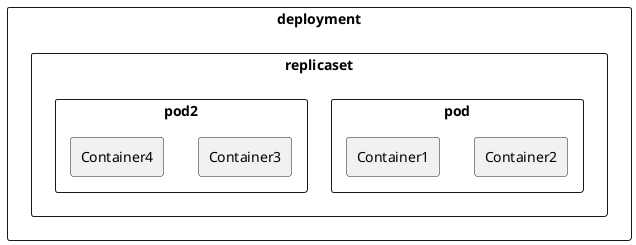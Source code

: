 @startuml
rectangle "deployment" {
    rectangle "replicaset" {
        rectangle pod {
            agent Container2
            agent Container1
        }
        rectangle pod2 {
            agent Container3
            agent Container4
        }
    }
}
@enduml